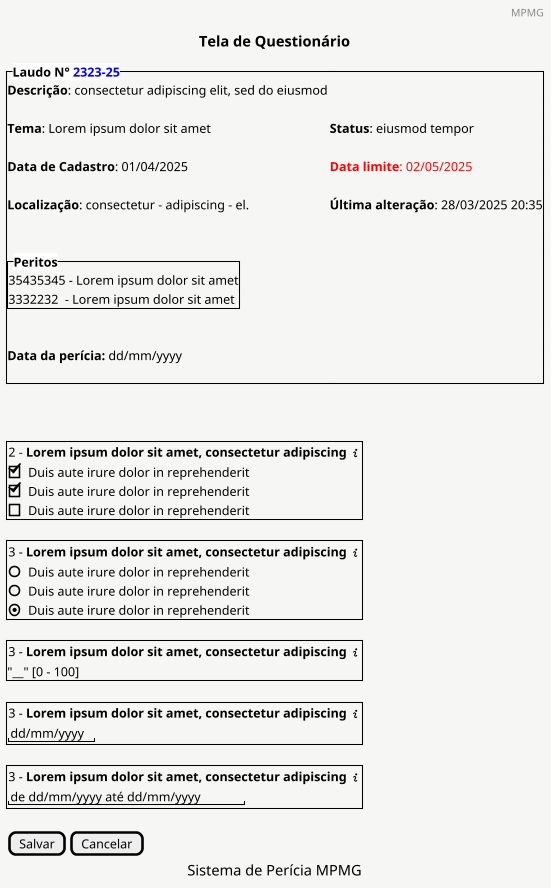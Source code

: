 
@startsalt  tela_questionario
<style>
saltDiagram {
  BackgroundColor #f6f6f5
}
</style>
skinparam dpi 100
title Tela de Questionário
header MPMG
caption Sistema de Perícia MPMG
{
    {^**Laudo N°** <color:blue>**2323-25**
        **Descrição**: consectetur adipiscing elit, sed do eiusmod
        .
        **Tema**: Lorem ipsum dolor sit amet | **Status**: eiusmod tempor
        .
        **Data de Cadastro**: 01/04/2025 | <color:red>**Data limite**: 02/05/2025
        .
        **Localização**: consectetur - adipiscing - el. |  **Última alteração**: 28/03/2025 20:35
        .
        .
        {^ **Peritos**
            35435345 - Lorem ipsum dolor sit amet
            3332232  - Lorem ipsum dolor sit amet
        }
        .
        **Data da perícia:** dd/mm/yyyy
        .
    }
    .
    .
    {+
        {2 - **Lorem ipsum dolor sit amet, consectetur adipiscing** <&info>}
        [X]  Duis aute irure dolor in reprehenderit
        [X]  Duis aute irure dolor in reprehenderit
        [ ]  Duis aute irure dolor in reprehenderit
    }
    .
    {+
        {3 - **Lorem ipsum dolor sit amet, consectetur adipiscing** <&info>}
        ( )  Duis aute irure dolor in reprehenderit
        ( )  Duis aute irure dolor in reprehenderit
        (X)  Duis aute irure dolor in reprehenderit
    }
        .
    {+
        {3 - **Lorem ipsum dolor sit amet, consectetur adipiscing** <&info>}
        "__" [0 - 100]
    }
    .
    {+
        {3 - **Lorem ipsum dolor sit amet, consectetur adipiscing** <&info>}
        "dd/mm/yyyy"
    }
    .
    {+
        {3 - **Lorem ipsum dolor sit amet, consectetur adipiscing** <&info>}
        "de dd/mm/yyyy até dd/mm/yyyy"
    }
                .
        {[Salvar] | [Cancelar]}
}
@endsalt
